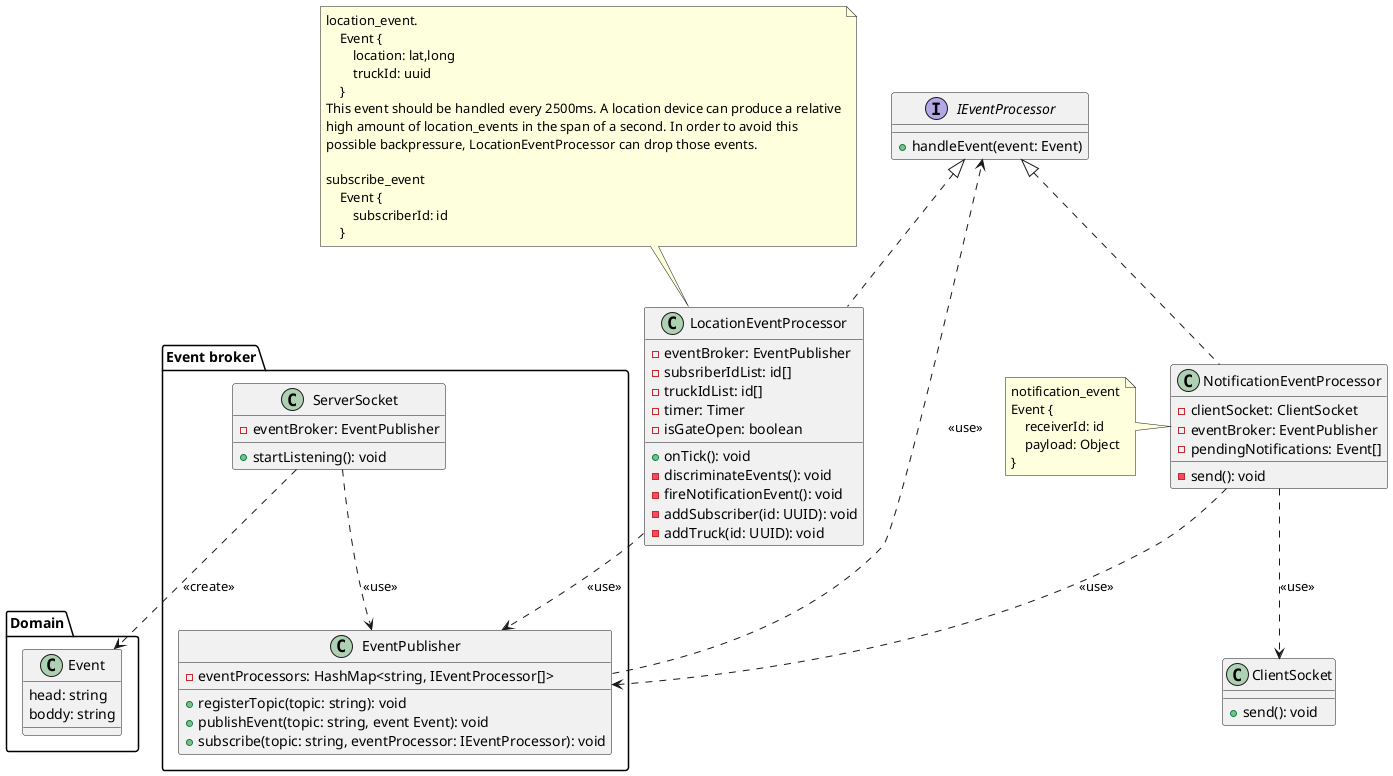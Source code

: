 @startuml

package "Domain" {
    class Event {
        head: string
        boddy: string
    }
}

interface IEventProcessor {
    + handleEvent(event: Event)
}
IEventProcessor <|.. LocationEventProcessor
IEventProcessor <|.. NotificationEventProcessor

package "Event broker" {
    class EventPublisher {
        - eventProcessors: HashMap<string, IEventProcessor[]>

        + registerTopic(topic: string): void
        + publishEvent(topic: string, event Event): void
        + subscribe(topic: string, eventProcessor: IEventProcessor): void
    }
    EventPublisher ..> IEventProcessor: <<use>>

    class ServerSocket {
        - eventBroker: EventPublisher
        + startListening(): void
    }
    ServerSocket ..> EventPublisher: <<use>>
    ServerSocket ..> Event: <<create>>
}


class ClientSocket {
    + send(): void
}

class NotificationEventProcessor {
    - clientSocket: ClientSocket
    - eventBroker: EventPublisher
    - pendingNotifications: Event[]

    - send(): void
}
NotificationEventProcessor ..> ClientSocket: <<use>>
NotificationEventProcessor ..> EventPublisher: <<use>>
note left of NotificationEventProcessor
notification_event
Event {
    receiverId: id
    payload: Object
}
end note

class LocationEventProcessor {
    - eventBroker: EventPublisher
    - subsriberIdList: id[]
    - truckIdList: id[]
    - timer: Timer
    - isGateOpen: boolean

    + onTick(): void
    - discriminateEvents(): void
    - fireNotificationEvent(): void
    - addSubscriber(id: UUID): void
    - addTruck(id: UUID): void
}
LocationEventProcessor ..> EventPublisher: <<use>>
note top of LocationEventProcessor
location_event.
    Event {
        location: lat,long
        truckId: uuid
    }
This event should be handled every 2500ms. A location device can produce a relative
high amount of location_events in the span of a second. In order to avoid this
possible backpressure, LocationEventProcessor can drop those events.

subscribe_event
    Event {
        subscriberId: id
    }
end note
@enduml
